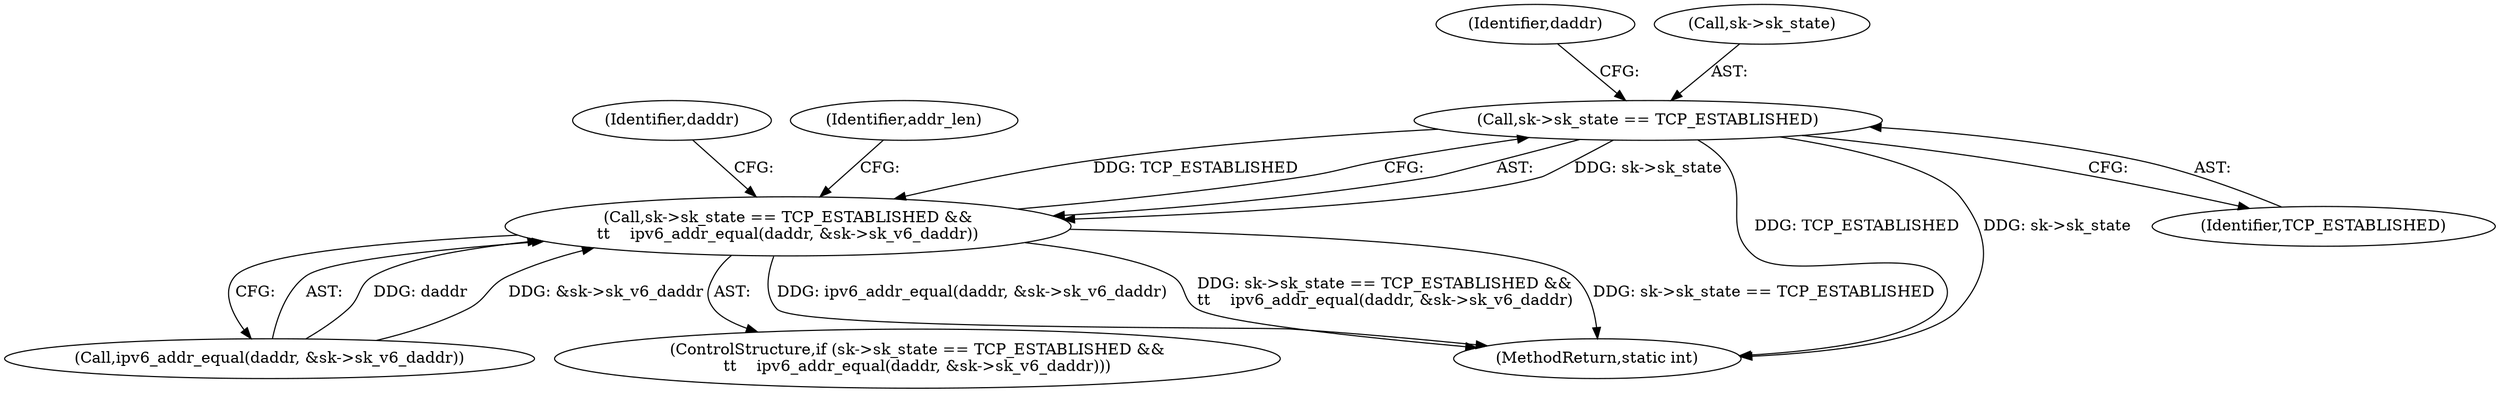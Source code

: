 digraph "0_linux_45f6fad84cc305103b28d73482b344d7f5b76f39_19@pointer" {
"1000260" [label="(Call,sk->sk_state == TCP_ESTABLISHED)"];
"1000259" [label="(Call,sk->sk_state == TCP_ESTABLISHED &&\n\t\t    ipv6_addr_equal(daddr, &sk->sk_v6_daddr))"];
"1000654" [label="(MethodReturn,static int)"];
"1000260" [label="(Call,sk->sk_state == TCP_ESTABLISHED)"];
"1000265" [label="(Call,ipv6_addr_equal(daddr, &sk->sk_v6_daddr))"];
"1000264" [label="(Identifier,TCP_ESTABLISHED)"];
"1000259" [label="(Call,sk->sk_state == TCP_ESTABLISHED &&\n\t\t    ipv6_addr_equal(daddr, &sk->sk_v6_daddr))"];
"1000258" [label="(ControlStructure,if (sk->sk_state == TCP_ESTABLISHED &&\n\t\t    ipv6_addr_equal(daddr, &sk->sk_v6_daddr)))"];
"1000266" [label="(Identifier,daddr)"];
"1000272" [label="(Identifier,daddr)"];
"1000261" [label="(Call,sk->sk_state)"];
"1000280" [label="(Identifier,addr_len)"];
"1000260" -> "1000259"  [label="AST: "];
"1000260" -> "1000264"  [label="CFG: "];
"1000261" -> "1000260"  [label="AST: "];
"1000264" -> "1000260"  [label="AST: "];
"1000266" -> "1000260"  [label="CFG: "];
"1000259" -> "1000260"  [label="CFG: "];
"1000260" -> "1000654"  [label="DDG: TCP_ESTABLISHED"];
"1000260" -> "1000654"  [label="DDG: sk->sk_state"];
"1000260" -> "1000259"  [label="DDG: sk->sk_state"];
"1000260" -> "1000259"  [label="DDG: TCP_ESTABLISHED"];
"1000259" -> "1000258"  [label="AST: "];
"1000259" -> "1000265"  [label="CFG: "];
"1000265" -> "1000259"  [label="AST: "];
"1000272" -> "1000259"  [label="CFG: "];
"1000280" -> "1000259"  [label="CFG: "];
"1000259" -> "1000654"  [label="DDG: sk->sk_state == TCP_ESTABLISHED &&\n\t\t    ipv6_addr_equal(daddr, &sk->sk_v6_daddr)"];
"1000259" -> "1000654"  [label="DDG: sk->sk_state == TCP_ESTABLISHED"];
"1000259" -> "1000654"  [label="DDG: ipv6_addr_equal(daddr, &sk->sk_v6_daddr)"];
"1000265" -> "1000259"  [label="DDG: daddr"];
"1000265" -> "1000259"  [label="DDG: &sk->sk_v6_daddr"];
}
